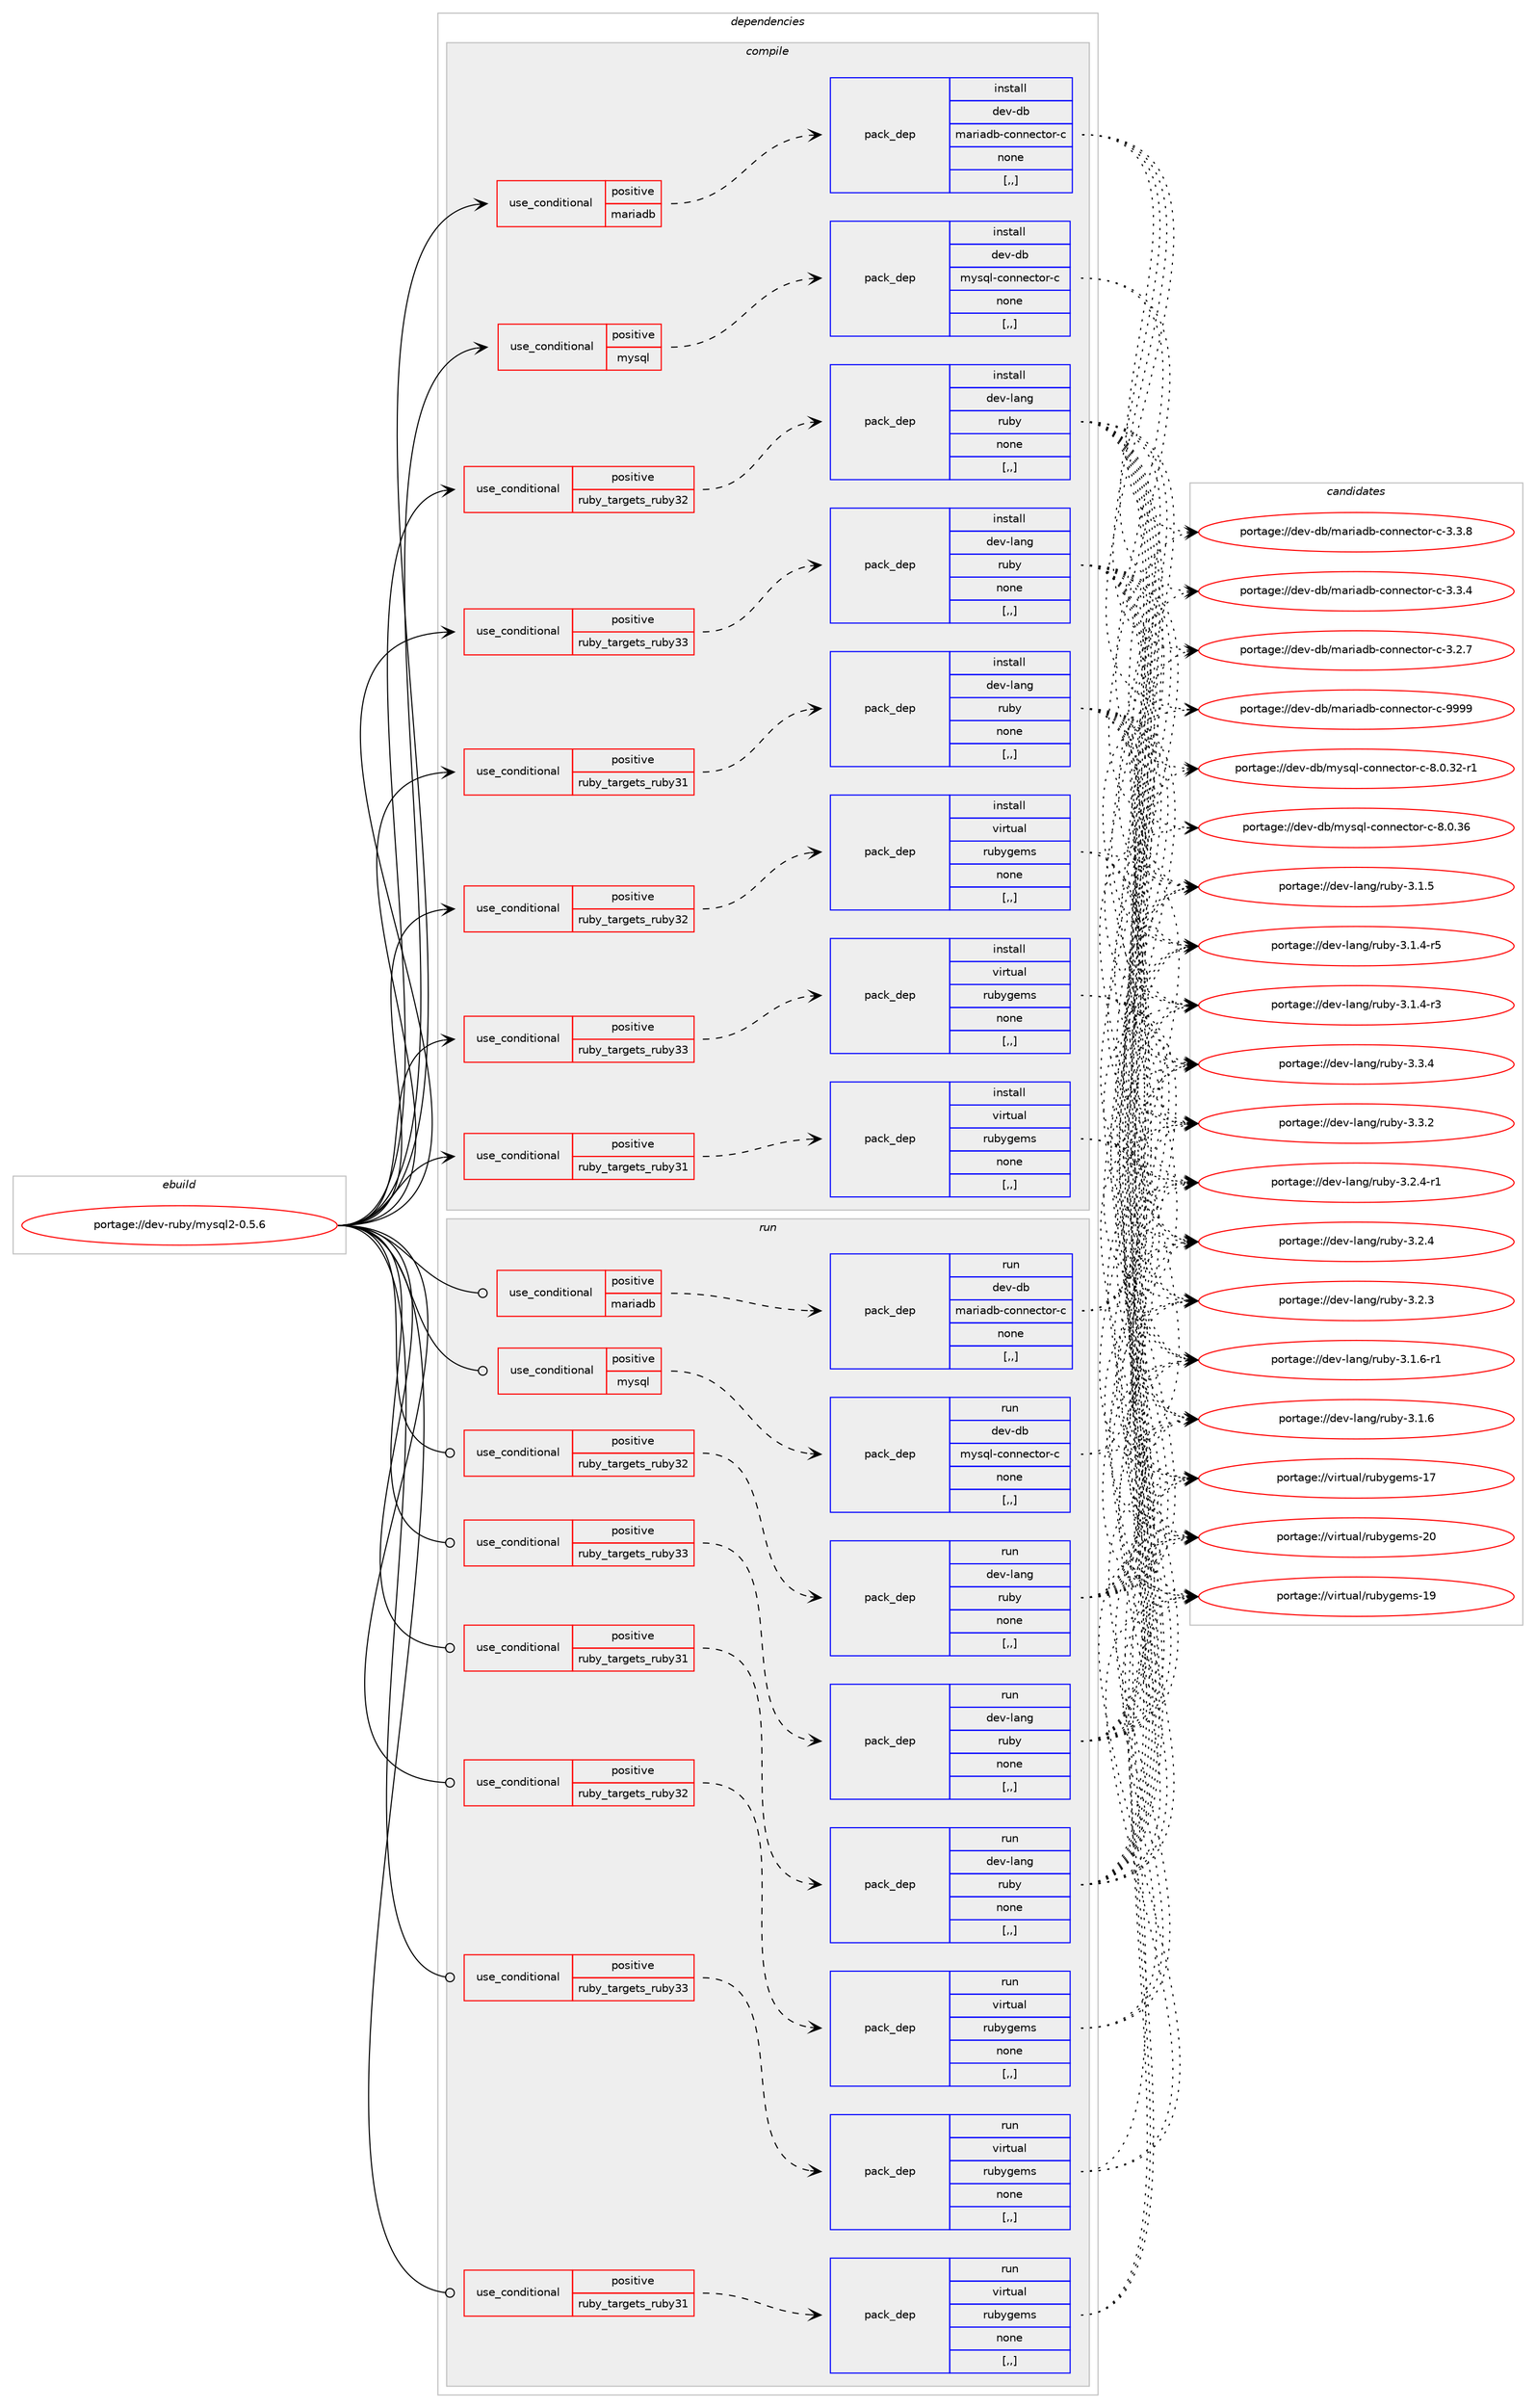 digraph prolog {

# *************
# Graph options
# *************

newrank=true;
concentrate=true;
compound=true;
graph [rankdir=LR,fontname=Helvetica,fontsize=10,ranksep=1.5];#, ranksep=2.5, nodesep=0.2];
edge  [arrowhead=vee];
node  [fontname=Helvetica,fontsize=10];

# **********
# The ebuild
# **********

subgraph cluster_leftcol {
color=gray;
label=<<i>ebuild</i>>;
id [label="portage://dev-ruby/mysql2-0.5.6", color=red, width=4, href="../dev-ruby/mysql2-0.5.6.svg"];
}

# ****************
# The dependencies
# ****************

subgraph cluster_midcol {
color=gray;
label=<<i>dependencies</i>>;
subgraph cluster_compile {
fillcolor="#eeeeee";
style=filled;
label=<<i>compile</i>>;
subgraph cond51171 {
dependency191004 [label=<<TABLE BORDER="0" CELLBORDER="1" CELLSPACING="0" CELLPADDING="4"><TR><TD ROWSPAN="3" CELLPADDING="10">use_conditional</TD></TR><TR><TD>positive</TD></TR><TR><TD>mariadb</TD></TR></TABLE>>, shape=none, color=red];
subgraph pack138487 {
dependency191005 [label=<<TABLE BORDER="0" CELLBORDER="1" CELLSPACING="0" CELLPADDING="4" WIDTH="220"><TR><TD ROWSPAN="6" CELLPADDING="30">pack_dep</TD></TR><TR><TD WIDTH="110">install</TD></TR><TR><TD>dev-db</TD></TR><TR><TD>mariadb-connector-c</TD></TR><TR><TD>none</TD></TR><TR><TD>[,,]</TD></TR></TABLE>>, shape=none, color=blue];
}
dependency191004:e -> dependency191005:w [weight=20,style="dashed",arrowhead="vee"];
}
id:e -> dependency191004:w [weight=20,style="solid",arrowhead="vee"];
subgraph cond51172 {
dependency191006 [label=<<TABLE BORDER="0" CELLBORDER="1" CELLSPACING="0" CELLPADDING="4"><TR><TD ROWSPAN="3" CELLPADDING="10">use_conditional</TD></TR><TR><TD>positive</TD></TR><TR><TD>mysql</TD></TR></TABLE>>, shape=none, color=red];
subgraph pack138488 {
dependency191007 [label=<<TABLE BORDER="0" CELLBORDER="1" CELLSPACING="0" CELLPADDING="4" WIDTH="220"><TR><TD ROWSPAN="6" CELLPADDING="30">pack_dep</TD></TR><TR><TD WIDTH="110">install</TD></TR><TR><TD>dev-db</TD></TR><TR><TD>mysql-connector-c</TD></TR><TR><TD>none</TD></TR><TR><TD>[,,]</TD></TR></TABLE>>, shape=none, color=blue];
}
dependency191006:e -> dependency191007:w [weight=20,style="dashed",arrowhead="vee"];
}
id:e -> dependency191006:w [weight=20,style="solid",arrowhead="vee"];
subgraph cond51173 {
dependency191008 [label=<<TABLE BORDER="0" CELLBORDER="1" CELLSPACING="0" CELLPADDING="4"><TR><TD ROWSPAN="3" CELLPADDING="10">use_conditional</TD></TR><TR><TD>positive</TD></TR><TR><TD>ruby_targets_ruby31</TD></TR></TABLE>>, shape=none, color=red];
subgraph pack138489 {
dependency191009 [label=<<TABLE BORDER="0" CELLBORDER="1" CELLSPACING="0" CELLPADDING="4" WIDTH="220"><TR><TD ROWSPAN="6" CELLPADDING="30">pack_dep</TD></TR><TR><TD WIDTH="110">install</TD></TR><TR><TD>dev-lang</TD></TR><TR><TD>ruby</TD></TR><TR><TD>none</TD></TR><TR><TD>[,,]</TD></TR></TABLE>>, shape=none, color=blue];
}
dependency191008:e -> dependency191009:w [weight=20,style="dashed",arrowhead="vee"];
}
id:e -> dependency191008:w [weight=20,style="solid",arrowhead="vee"];
subgraph cond51174 {
dependency191010 [label=<<TABLE BORDER="0" CELLBORDER="1" CELLSPACING="0" CELLPADDING="4"><TR><TD ROWSPAN="3" CELLPADDING="10">use_conditional</TD></TR><TR><TD>positive</TD></TR><TR><TD>ruby_targets_ruby31</TD></TR></TABLE>>, shape=none, color=red];
subgraph pack138490 {
dependency191011 [label=<<TABLE BORDER="0" CELLBORDER="1" CELLSPACING="0" CELLPADDING="4" WIDTH="220"><TR><TD ROWSPAN="6" CELLPADDING="30">pack_dep</TD></TR><TR><TD WIDTH="110">install</TD></TR><TR><TD>virtual</TD></TR><TR><TD>rubygems</TD></TR><TR><TD>none</TD></TR><TR><TD>[,,]</TD></TR></TABLE>>, shape=none, color=blue];
}
dependency191010:e -> dependency191011:w [weight=20,style="dashed",arrowhead="vee"];
}
id:e -> dependency191010:w [weight=20,style="solid",arrowhead="vee"];
subgraph cond51175 {
dependency191012 [label=<<TABLE BORDER="0" CELLBORDER="1" CELLSPACING="0" CELLPADDING="4"><TR><TD ROWSPAN="3" CELLPADDING="10">use_conditional</TD></TR><TR><TD>positive</TD></TR><TR><TD>ruby_targets_ruby32</TD></TR></TABLE>>, shape=none, color=red];
subgraph pack138491 {
dependency191013 [label=<<TABLE BORDER="0" CELLBORDER="1" CELLSPACING="0" CELLPADDING="4" WIDTH="220"><TR><TD ROWSPAN="6" CELLPADDING="30">pack_dep</TD></TR><TR><TD WIDTH="110">install</TD></TR><TR><TD>dev-lang</TD></TR><TR><TD>ruby</TD></TR><TR><TD>none</TD></TR><TR><TD>[,,]</TD></TR></TABLE>>, shape=none, color=blue];
}
dependency191012:e -> dependency191013:w [weight=20,style="dashed",arrowhead="vee"];
}
id:e -> dependency191012:w [weight=20,style="solid",arrowhead="vee"];
subgraph cond51176 {
dependency191014 [label=<<TABLE BORDER="0" CELLBORDER="1" CELLSPACING="0" CELLPADDING="4"><TR><TD ROWSPAN="3" CELLPADDING="10">use_conditional</TD></TR><TR><TD>positive</TD></TR><TR><TD>ruby_targets_ruby32</TD></TR></TABLE>>, shape=none, color=red];
subgraph pack138492 {
dependency191015 [label=<<TABLE BORDER="0" CELLBORDER="1" CELLSPACING="0" CELLPADDING="4" WIDTH="220"><TR><TD ROWSPAN="6" CELLPADDING="30">pack_dep</TD></TR><TR><TD WIDTH="110">install</TD></TR><TR><TD>virtual</TD></TR><TR><TD>rubygems</TD></TR><TR><TD>none</TD></TR><TR><TD>[,,]</TD></TR></TABLE>>, shape=none, color=blue];
}
dependency191014:e -> dependency191015:w [weight=20,style="dashed",arrowhead="vee"];
}
id:e -> dependency191014:w [weight=20,style="solid",arrowhead="vee"];
subgraph cond51177 {
dependency191016 [label=<<TABLE BORDER="0" CELLBORDER="1" CELLSPACING="0" CELLPADDING="4"><TR><TD ROWSPAN="3" CELLPADDING="10">use_conditional</TD></TR><TR><TD>positive</TD></TR><TR><TD>ruby_targets_ruby33</TD></TR></TABLE>>, shape=none, color=red];
subgraph pack138493 {
dependency191017 [label=<<TABLE BORDER="0" CELLBORDER="1" CELLSPACING="0" CELLPADDING="4" WIDTH="220"><TR><TD ROWSPAN="6" CELLPADDING="30">pack_dep</TD></TR><TR><TD WIDTH="110">install</TD></TR><TR><TD>dev-lang</TD></TR><TR><TD>ruby</TD></TR><TR><TD>none</TD></TR><TR><TD>[,,]</TD></TR></TABLE>>, shape=none, color=blue];
}
dependency191016:e -> dependency191017:w [weight=20,style="dashed",arrowhead="vee"];
}
id:e -> dependency191016:w [weight=20,style="solid",arrowhead="vee"];
subgraph cond51178 {
dependency191018 [label=<<TABLE BORDER="0" CELLBORDER="1" CELLSPACING="0" CELLPADDING="4"><TR><TD ROWSPAN="3" CELLPADDING="10">use_conditional</TD></TR><TR><TD>positive</TD></TR><TR><TD>ruby_targets_ruby33</TD></TR></TABLE>>, shape=none, color=red];
subgraph pack138494 {
dependency191019 [label=<<TABLE BORDER="0" CELLBORDER="1" CELLSPACING="0" CELLPADDING="4" WIDTH="220"><TR><TD ROWSPAN="6" CELLPADDING="30">pack_dep</TD></TR><TR><TD WIDTH="110">install</TD></TR><TR><TD>virtual</TD></TR><TR><TD>rubygems</TD></TR><TR><TD>none</TD></TR><TR><TD>[,,]</TD></TR></TABLE>>, shape=none, color=blue];
}
dependency191018:e -> dependency191019:w [weight=20,style="dashed",arrowhead="vee"];
}
id:e -> dependency191018:w [weight=20,style="solid",arrowhead="vee"];
}
subgraph cluster_compileandrun {
fillcolor="#eeeeee";
style=filled;
label=<<i>compile and run</i>>;
}
subgraph cluster_run {
fillcolor="#eeeeee";
style=filled;
label=<<i>run</i>>;
subgraph cond51179 {
dependency191020 [label=<<TABLE BORDER="0" CELLBORDER="1" CELLSPACING="0" CELLPADDING="4"><TR><TD ROWSPAN="3" CELLPADDING="10">use_conditional</TD></TR><TR><TD>positive</TD></TR><TR><TD>mariadb</TD></TR></TABLE>>, shape=none, color=red];
subgraph pack138495 {
dependency191021 [label=<<TABLE BORDER="0" CELLBORDER="1" CELLSPACING="0" CELLPADDING="4" WIDTH="220"><TR><TD ROWSPAN="6" CELLPADDING="30">pack_dep</TD></TR><TR><TD WIDTH="110">run</TD></TR><TR><TD>dev-db</TD></TR><TR><TD>mariadb-connector-c</TD></TR><TR><TD>none</TD></TR><TR><TD>[,,]</TD></TR></TABLE>>, shape=none, color=blue];
}
dependency191020:e -> dependency191021:w [weight=20,style="dashed",arrowhead="vee"];
}
id:e -> dependency191020:w [weight=20,style="solid",arrowhead="odot"];
subgraph cond51180 {
dependency191022 [label=<<TABLE BORDER="0" CELLBORDER="1" CELLSPACING="0" CELLPADDING="4"><TR><TD ROWSPAN="3" CELLPADDING="10">use_conditional</TD></TR><TR><TD>positive</TD></TR><TR><TD>mysql</TD></TR></TABLE>>, shape=none, color=red];
subgraph pack138496 {
dependency191023 [label=<<TABLE BORDER="0" CELLBORDER="1" CELLSPACING="0" CELLPADDING="4" WIDTH="220"><TR><TD ROWSPAN="6" CELLPADDING="30">pack_dep</TD></TR><TR><TD WIDTH="110">run</TD></TR><TR><TD>dev-db</TD></TR><TR><TD>mysql-connector-c</TD></TR><TR><TD>none</TD></TR><TR><TD>[,,]</TD></TR></TABLE>>, shape=none, color=blue];
}
dependency191022:e -> dependency191023:w [weight=20,style="dashed",arrowhead="vee"];
}
id:e -> dependency191022:w [weight=20,style="solid",arrowhead="odot"];
subgraph cond51181 {
dependency191024 [label=<<TABLE BORDER="0" CELLBORDER="1" CELLSPACING="0" CELLPADDING="4"><TR><TD ROWSPAN="3" CELLPADDING="10">use_conditional</TD></TR><TR><TD>positive</TD></TR><TR><TD>ruby_targets_ruby31</TD></TR></TABLE>>, shape=none, color=red];
subgraph pack138497 {
dependency191025 [label=<<TABLE BORDER="0" CELLBORDER="1" CELLSPACING="0" CELLPADDING="4" WIDTH="220"><TR><TD ROWSPAN="6" CELLPADDING="30">pack_dep</TD></TR><TR><TD WIDTH="110">run</TD></TR><TR><TD>dev-lang</TD></TR><TR><TD>ruby</TD></TR><TR><TD>none</TD></TR><TR><TD>[,,]</TD></TR></TABLE>>, shape=none, color=blue];
}
dependency191024:e -> dependency191025:w [weight=20,style="dashed",arrowhead="vee"];
}
id:e -> dependency191024:w [weight=20,style="solid",arrowhead="odot"];
subgraph cond51182 {
dependency191026 [label=<<TABLE BORDER="0" CELLBORDER="1" CELLSPACING="0" CELLPADDING="4"><TR><TD ROWSPAN="3" CELLPADDING="10">use_conditional</TD></TR><TR><TD>positive</TD></TR><TR><TD>ruby_targets_ruby31</TD></TR></TABLE>>, shape=none, color=red];
subgraph pack138498 {
dependency191027 [label=<<TABLE BORDER="0" CELLBORDER="1" CELLSPACING="0" CELLPADDING="4" WIDTH="220"><TR><TD ROWSPAN="6" CELLPADDING="30">pack_dep</TD></TR><TR><TD WIDTH="110">run</TD></TR><TR><TD>virtual</TD></TR><TR><TD>rubygems</TD></TR><TR><TD>none</TD></TR><TR><TD>[,,]</TD></TR></TABLE>>, shape=none, color=blue];
}
dependency191026:e -> dependency191027:w [weight=20,style="dashed",arrowhead="vee"];
}
id:e -> dependency191026:w [weight=20,style="solid",arrowhead="odot"];
subgraph cond51183 {
dependency191028 [label=<<TABLE BORDER="0" CELLBORDER="1" CELLSPACING="0" CELLPADDING="4"><TR><TD ROWSPAN="3" CELLPADDING="10">use_conditional</TD></TR><TR><TD>positive</TD></TR><TR><TD>ruby_targets_ruby32</TD></TR></TABLE>>, shape=none, color=red];
subgraph pack138499 {
dependency191029 [label=<<TABLE BORDER="0" CELLBORDER="1" CELLSPACING="0" CELLPADDING="4" WIDTH="220"><TR><TD ROWSPAN="6" CELLPADDING="30">pack_dep</TD></TR><TR><TD WIDTH="110">run</TD></TR><TR><TD>dev-lang</TD></TR><TR><TD>ruby</TD></TR><TR><TD>none</TD></TR><TR><TD>[,,]</TD></TR></TABLE>>, shape=none, color=blue];
}
dependency191028:e -> dependency191029:w [weight=20,style="dashed",arrowhead="vee"];
}
id:e -> dependency191028:w [weight=20,style="solid",arrowhead="odot"];
subgraph cond51184 {
dependency191030 [label=<<TABLE BORDER="0" CELLBORDER="1" CELLSPACING="0" CELLPADDING="4"><TR><TD ROWSPAN="3" CELLPADDING="10">use_conditional</TD></TR><TR><TD>positive</TD></TR><TR><TD>ruby_targets_ruby32</TD></TR></TABLE>>, shape=none, color=red];
subgraph pack138500 {
dependency191031 [label=<<TABLE BORDER="0" CELLBORDER="1" CELLSPACING="0" CELLPADDING="4" WIDTH="220"><TR><TD ROWSPAN="6" CELLPADDING="30">pack_dep</TD></TR><TR><TD WIDTH="110">run</TD></TR><TR><TD>virtual</TD></TR><TR><TD>rubygems</TD></TR><TR><TD>none</TD></TR><TR><TD>[,,]</TD></TR></TABLE>>, shape=none, color=blue];
}
dependency191030:e -> dependency191031:w [weight=20,style="dashed",arrowhead="vee"];
}
id:e -> dependency191030:w [weight=20,style="solid",arrowhead="odot"];
subgraph cond51185 {
dependency191032 [label=<<TABLE BORDER="0" CELLBORDER="1" CELLSPACING="0" CELLPADDING="4"><TR><TD ROWSPAN="3" CELLPADDING="10">use_conditional</TD></TR><TR><TD>positive</TD></TR><TR><TD>ruby_targets_ruby33</TD></TR></TABLE>>, shape=none, color=red];
subgraph pack138501 {
dependency191033 [label=<<TABLE BORDER="0" CELLBORDER="1" CELLSPACING="0" CELLPADDING="4" WIDTH="220"><TR><TD ROWSPAN="6" CELLPADDING="30">pack_dep</TD></TR><TR><TD WIDTH="110">run</TD></TR><TR><TD>dev-lang</TD></TR><TR><TD>ruby</TD></TR><TR><TD>none</TD></TR><TR><TD>[,,]</TD></TR></TABLE>>, shape=none, color=blue];
}
dependency191032:e -> dependency191033:w [weight=20,style="dashed",arrowhead="vee"];
}
id:e -> dependency191032:w [weight=20,style="solid",arrowhead="odot"];
subgraph cond51186 {
dependency191034 [label=<<TABLE BORDER="0" CELLBORDER="1" CELLSPACING="0" CELLPADDING="4"><TR><TD ROWSPAN="3" CELLPADDING="10">use_conditional</TD></TR><TR><TD>positive</TD></TR><TR><TD>ruby_targets_ruby33</TD></TR></TABLE>>, shape=none, color=red];
subgraph pack138502 {
dependency191035 [label=<<TABLE BORDER="0" CELLBORDER="1" CELLSPACING="0" CELLPADDING="4" WIDTH="220"><TR><TD ROWSPAN="6" CELLPADDING="30">pack_dep</TD></TR><TR><TD WIDTH="110">run</TD></TR><TR><TD>virtual</TD></TR><TR><TD>rubygems</TD></TR><TR><TD>none</TD></TR><TR><TD>[,,]</TD></TR></TABLE>>, shape=none, color=blue];
}
dependency191034:e -> dependency191035:w [weight=20,style="dashed",arrowhead="vee"];
}
id:e -> dependency191034:w [weight=20,style="solid",arrowhead="odot"];
}
}

# **************
# The candidates
# **************

subgraph cluster_choices {
rank=same;
color=gray;
label=<<i>candidates</i>>;

subgraph choice138487 {
color=black;
nodesep=1;
choice10010111845100984710997114105971009845991111101101019911611111445994557575757 [label="portage://dev-db/mariadb-connector-c-9999", color=red, width=4,href="../dev-db/mariadb-connector-c-9999.svg"];
choice1001011184510098471099711410597100984599111110110101991161111144599455146514656 [label="portage://dev-db/mariadb-connector-c-3.3.8", color=red, width=4,href="../dev-db/mariadb-connector-c-3.3.8.svg"];
choice1001011184510098471099711410597100984599111110110101991161111144599455146514652 [label="portage://dev-db/mariadb-connector-c-3.3.4", color=red, width=4,href="../dev-db/mariadb-connector-c-3.3.4.svg"];
choice1001011184510098471099711410597100984599111110110101991161111144599455146504655 [label="portage://dev-db/mariadb-connector-c-3.2.7", color=red, width=4,href="../dev-db/mariadb-connector-c-3.2.7.svg"];
dependency191005:e -> choice10010111845100984710997114105971009845991111101101019911611111445994557575757:w [style=dotted,weight="100"];
dependency191005:e -> choice1001011184510098471099711410597100984599111110110101991161111144599455146514656:w [style=dotted,weight="100"];
dependency191005:e -> choice1001011184510098471099711410597100984599111110110101991161111144599455146514652:w [style=dotted,weight="100"];
dependency191005:e -> choice1001011184510098471099711410597100984599111110110101991161111144599455146504655:w [style=dotted,weight="100"];
}
subgraph choice138488 {
color=black;
nodesep=1;
choice100101118451009847109121115113108459911111011010199116111114459945564648465154 [label="portage://dev-db/mysql-connector-c-8.0.36", color=red, width=4,href="../dev-db/mysql-connector-c-8.0.36.svg"];
choice1001011184510098471091211151131084599111110110101991161111144599455646484651504511449 [label="portage://dev-db/mysql-connector-c-8.0.32-r1", color=red, width=4,href="../dev-db/mysql-connector-c-8.0.32-r1.svg"];
dependency191007:e -> choice100101118451009847109121115113108459911111011010199116111114459945564648465154:w [style=dotted,weight="100"];
dependency191007:e -> choice1001011184510098471091211151131084599111110110101991161111144599455646484651504511449:w [style=dotted,weight="100"];
}
subgraph choice138489 {
color=black;
nodesep=1;
choice10010111845108971101034711411798121455146514652 [label="portage://dev-lang/ruby-3.3.4", color=red, width=4,href="../dev-lang/ruby-3.3.4.svg"];
choice10010111845108971101034711411798121455146514650 [label="portage://dev-lang/ruby-3.3.2", color=red, width=4,href="../dev-lang/ruby-3.3.2.svg"];
choice100101118451089711010347114117981214551465046524511449 [label="portage://dev-lang/ruby-3.2.4-r1", color=red, width=4,href="../dev-lang/ruby-3.2.4-r1.svg"];
choice10010111845108971101034711411798121455146504652 [label="portage://dev-lang/ruby-3.2.4", color=red, width=4,href="../dev-lang/ruby-3.2.4.svg"];
choice10010111845108971101034711411798121455146504651 [label="portage://dev-lang/ruby-3.2.3", color=red, width=4,href="../dev-lang/ruby-3.2.3.svg"];
choice100101118451089711010347114117981214551464946544511449 [label="portage://dev-lang/ruby-3.1.6-r1", color=red, width=4,href="../dev-lang/ruby-3.1.6-r1.svg"];
choice10010111845108971101034711411798121455146494654 [label="portage://dev-lang/ruby-3.1.6", color=red, width=4,href="../dev-lang/ruby-3.1.6.svg"];
choice10010111845108971101034711411798121455146494653 [label="portage://dev-lang/ruby-3.1.5", color=red, width=4,href="../dev-lang/ruby-3.1.5.svg"];
choice100101118451089711010347114117981214551464946524511453 [label="portage://dev-lang/ruby-3.1.4-r5", color=red, width=4,href="../dev-lang/ruby-3.1.4-r5.svg"];
choice100101118451089711010347114117981214551464946524511451 [label="portage://dev-lang/ruby-3.1.4-r3", color=red, width=4,href="../dev-lang/ruby-3.1.4-r3.svg"];
dependency191009:e -> choice10010111845108971101034711411798121455146514652:w [style=dotted,weight="100"];
dependency191009:e -> choice10010111845108971101034711411798121455146514650:w [style=dotted,weight="100"];
dependency191009:e -> choice100101118451089711010347114117981214551465046524511449:w [style=dotted,weight="100"];
dependency191009:e -> choice10010111845108971101034711411798121455146504652:w [style=dotted,weight="100"];
dependency191009:e -> choice10010111845108971101034711411798121455146504651:w [style=dotted,weight="100"];
dependency191009:e -> choice100101118451089711010347114117981214551464946544511449:w [style=dotted,weight="100"];
dependency191009:e -> choice10010111845108971101034711411798121455146494654:w [style=dotted,weight="100"];
dependency191009:e -> choice10010111845108971101034711411798121455146494653:w [style=dotted,weight="100"];
dependency191009:e -> choice100101118451089711010347114117981214551464946524511453:w [style=dotted,weight="100"];
dependency191009:e -> choice100101118451089711010347114117981214551464946524511451:w [style=dotted,weight="100"];
}
subgraph choice138490 {
color=black;
nodesep=1;
choice118105114116117971084711411798121103101109115455048 [label="portage://virtual/rubygems-20", color=red, width=4,href="../virtual/rubygems-20.svg"];
choice118105114116117971084711411798121103101109115454957 [label="portage://virtual/rubygems-19", color=red, width=4,href="../virtual/rubygems-19.svg"];
choice118105114116117971084711411798121103101109115454955 [label="portage://virtual/rubygems-17", color=red, width=4,href="../virtual/rubygems-17.svg"];
dependency191011:e -> choice118105114116117971084711411798121103101109115455048:w [style=dotted,weight="100"];
dependency191011:e -> choice118105114116117971084711411798121103101109115454957:w [style=dotted,weight="100"];
dependency191011:e -> choice118105114116117971084711411798121103101109115454955:w [style=dotted,weight="100"];
}
subgraph choice138491 {
color=black;
nodesep=1;
choice10010111845108971101034711411798121455146514652 [label="portage://dev-lang/ruby-3.3.4", color=red, width=4,href="../dev-lang/ruby-3.3.4.svg"];
choice10010111845108971101034711411798121455146514650 [label="portage://dev-lang/ruby-3.3.2", color=red, width=4,href="../dev-lang/ruby-3.3.2.svg"];
choice100101118451089711010347114117981214551465046524511449 [label="portage://dev-lang/ruby-3.2.4-r1", color=red, width=4,href="../dev-lang/ruby-3.2.4-r1.svg"];
choice10010111845108971101034711411798121455146504652 [label="portage://dev-lang/ruby-3.2.4", color=red, width=4,href="../dev-lang/ruby-3.2.4.svg"];
choice10010111845108971101034711411798121455146504651 [label="portage://dev-lang/ruby-3.2.3", color=red, width=4,href="../dev-lang/ruby-3.2.3.svg"];
choice100101118451089711010347114117981214551464946544511449 [label="portage://dev-lang/ruby-3.1.6-r1", color=red, width=4,href="../dev-lang/ruby-3.1.6-r1.svg"];
choice10010111845108971101034711411798121455146494654 [label="portage://dev-lang/ruby-3.1.6", color=red, width=4,href="../dev-lang/ruby-3.1.6.svg"];
choice10010111845108971101034711411798121455146494653 [label="portage://dev-lang/ruby-3.1.5", color=red, width=4,href="../dev-lang/ruby-3.1.5.svg"];
choice100101118451089711010347114117981214551464946524511453 [label="portage://dev-lang/ruby-3.1.4-r5", color=red, width=4,href="../dev-lang/ruby-3.1.4-r5.svg"];
choice100101118451089711010347114117981214551464946524511451 [label="portage://dev-lang/ruby-3.1.4-r3", color=red, width=4,href="../dev-lang/ruby-3.1.4-r3.svg"];
dependency191013:e -> choice10010111845108971101034711411798121455146514652:w [style=dotted,weight="100"];
dependency191013:e -> choice10010111845108971101034711411798121455146514650:w [style=dotted,weight="100"];
dependency191013:e -> choice100101118451089711010347114117981214551465046524511449:w [style=dotted,weight="100"];
dependency191013:e -> choice10010111845108971101034711411798121455146504652:w [style=dotted,weight="100"];
dependency191013:e -> choice10010111845108971101034711411798121455146504651:w [style=dotted,weight="100"];
dependency191013:e -> choice100101118451089711010347114117981214551464946544511449:w [style=dotted,weight="100"];
dependency191013:e -> choice10010111845108971101034711411798121455146494654:w [style=dotted,weight="100"];
dependency191013:e -> choice10010111845108971101034711411798121455146494653:w [style=dotted,weight="100"];
dependency191013:e -> choice100101118451089711010347114117981214551464946524511453:w [style=dotted,weight="100"];
dependency191013:e -> choice100101118451089711010347114117981214551464946524511451:w [style=dotted,weight="100"];
}
subgraph choice138492 {
color=black;
nodesep=1;
choice118105114116117971084711411798121103101109115455048 [label="portage://virtual/rubygems-20", color=red, width=4,href="../virtual/rubygems-20.svg"];
choice118105114116117971084711411798121103101109115454957 [label="portage://virtual/rubygems-19", color=red, width=4,href="../virtual/rubygems-19.svg"];
choice118105114116117971084711411798121103101109115454955 [label="portage://virtual/rubygems-17", color=red, width=4,href="../virtual/rubygems-17.svg"];
dependency191015:e -> choice118105114116117971084711411798121103101109115455048:w [style=dotted,weight="100"];
dependency191015:e -> choice118105114116117971084711411798121103101109115454957:w [style=dotted,weight="100"];
dependency191015:e -> choice118105114116117971084711411798121103101109115454955:w [style=dotted,weight="100"];
}
subgraph choice138493 {
color=black;
nodesep=1;
choice10010111845108971101034711411798121455146514652 [label="portage://dev-lang/ruby-3.3.4", color=red, width=4,href="../dev-lang/ruby-3.3.4.svg"];
choice10010111845108971101034711411798121455146514650 [label="portage://dev-lang/ruby-3.3.2", color=red, width=4,href="../dev-lang/ruby-3.3.2.svg"];
choice100101118451089711010347114117981214551465046524511449 [label="portage://dev-lang/ruby-3.2.4-r1", color=red, width=4,href="../dev-lang/ruby-3.2.4-r1.svg"];
choice10010111845108971101034711411798121455146504652 [label="portage://dev-lang/ruby-3.2.4", color=red, width=4,href="../dev-lang/ruby-3.2.4.svg"];
choice10010111845108971101034711411798121455146504651 [label="portage://dev-lang/ruby-3.2.3", color=red, width=4,href="../dev-lang/ruby-3.2.3.svg"];
choice100101118451089711010347114117981214551464946544511449 [label="portage://dev-lang/ruby-3.1.6-r1", color=red, width=4,href="../dev-lang/ruby-3.1.6-r1.svg"];
choice10010111845108971101034711411798121455146494654 [label="portage://dev-lang/ruby-3.1.6", color=red, width=4,href="../dev-lang/ruby-3.1.6.svg"];
choice10010111845108971101034711411798121455146494653 [label="portage://dev-lang/ruby-3.1.5", color=red, width=4,href="../dev-lang/ruby-3.1.5.svg"];
choice100101118451089711010347114117981214551464946524511453 [label="portage://dev-lang/ruby-3.1.4-r5", color=red, width=4,href="../dev-lang/ruby-3.1.4-r5.svg"];
choice100101118451089711010347114117981214551464946524511451 [label="portage://dev-lang/ruby-3.1.4-r3", color=red, width=4,href="../dev-lang/ruby-3.1.4-r3.svg"];
dependency191017:e -> choice10010111845108971101034711411798121455146514652:w [style=dotted,weight="100"];
dependency191017:e -> choice10010111845108971101034711411798121455146514650:w [style=dotted,weight="100"];
dependency191017:e -> choice100101118451089711010347114117981214551465046524511449:w [style=dotted,weight="100"];
dependency191017:e -> choice10010111845108971101034711411798121455146504652:w [style=dotted,weight="100"];
dependency191017:e -> choice10010111845108971101034711411798121455146504651:w [style=dotted,weight="100"];
dependency191017:e -> choice100101118451089711010347114117981214551464946544511449:w [style=dotted,weight="100"];
dependency191017:e -> choice10010111845108971101034711411798121455146494654:w [style=dotted,weight="100"];
dependency191017:e -> choice10010111845108971101034711411798121455146494653:w [style=dotted,weight="100"];
dependency191017:e -> choice100101118451089711010347114117981214551464946524511453:w [style=dotted,weight="100"];
dependency191017:e -> choice100101118451089711010347114117981214551464946524511451:w [style=dotted,weight="100"];
}
subgraph choice138494 {
color=black;
nodesep=1;
choice118105114116117971084711411798121103101109115455048 [label="portage://virtual/rubygems-20", color=red, width=4,href="../virtual/rubygems-20.svg"];
choice118105114116117971084711411798121103101109115454957 [label="portage://virtual/rubygems-19", color=red, width=4,href="../virtual/rubygems-19.svg"];
choice118105114116117971084711411798121103101109115454955 [label="portage://virtual/rubygems-17", color=red, width=4,href="../virtual/rubygems-17.svg"];
dependency191019:e -> choice118105114116117971084711411798121103101109115455048:w [style=dotted,weight="100"];
dependency191019:e -> choice118105114116117971084711411798121103101109115454957:w [style=dotted,weight="100"];
dependency191019:e -> choice118105114116117971084711411798121103101109115454955:w [style=dotted,weight="100"];
}
subgraph choice138495 {
color=black;
nodesep=1;
choice10010111845100984710997114105971009845991111101101019911611111445994557575757 [label="portage://dev-db/mariadb-connector-c-9999", color=red, width=4,href="../dev-db/mariadb-connector-c-9999.svg"];
choice1001011184510098471099711410597100984599111110110101991161111144599455146514656 [label="portage://dev-db/mariadb-connector-c-3.3.8", color=red, width=4,href="../dev-db/mariadb-connector-c-3.3.8.svg"];
choice1001011184510098471099711410597100984599111110110101991161111144599455146514652 [label="portage://dev-db/mariadb-connector-c-3.3.4", color=red, width=4,href="../dev-db/mariadb-connector-c-3.3.4.svg"];
choice1001011184510098471099711410597100984599111110110101991161111144599455146504655 [label="portage://dev-db/mariadb-connector-c-3.2.7", color=red, width=4,href="../dev-db/mariadb-connector-c-3.2.7.svg"];
dependency191021:e -> choice10010111845100984710997114105971009845991111101101019911611111445994557575757:w [style=dotted,weight="100"];
dependency191021:e -> choice1001011184510098471099711410597100984599111110110101991161111144599455146514656:w [style=dotted,weight="100"];
dependency191021:e -> choice1001011184510098471099711410597100984599111110110101991161111144599455146514652:w [style=dotted,weight="100"];
dependency191021:e -> choice1001011184510098471099711410597100984599111110110101991161111144599455146504655:w [style=dotted,weight="100"];
}
subgraph choice138496 {
color=black;
nodesep=1;
choice100101118451009847109121115113108459911111011010199116111114459945564648465154 [label="portage://dev-db/mysql-connector-c-8.0.36", color=red, width=4,href="../dev-db/mysql-connector-c-8.0.36.svg"];
choice1001011184510098471091211151131084599111110110101991161111144599455646484651504511449 [label="portage://dev-db/mysql-connector-c-8.0.32-r1", color=red, width=4,href="../dev-db/mysql-connector-c-8.0.32-r1.svg"];
dependency191023:e -> choice100101118451009847109121115113108459911111011010199116111114459945564648465154:w [style=dotted,weight="100"];
dependency191023:e -> choice1001011184510098471091211151131084599111110110101991161111144599455646484651504511449:w [style=dotted,weight="100"];
}
subgraph choice138497 {
color=black;
nodesep=1;
choice10010111845108971101034711411798121455146514652 [label="portage://dev-lang/ruby-3.3.4", color=red, width=4,href="../dev-lang/ruby-3.3.4.svg"];
choice10010111845108971101034711411798121455146514650 [label="portage://dev-lang/ruby-3.3.2", color=red, width=4,href="../dev-lang/ruby-3.3.2.svg"];
choice100101118451089711010347114117981214551465046524511449 [label="portage://dev-lang/ruby-3.2.4-r1", color=red, width=4,href="../dev-lang/ruby-3.2.4-r1.svg"];
choice10010111845108971101034711411798121455146504652 [label="portage://dev-lang/ruby-3.2.4", color=red, width=4,href="../dev-lang/ruby-3.2.4.svg"];
choice10010111845108971101034711411798121455146504651 [label="portage://dev-lang/ruby-3.2.3", color=red, width=4,href="../dev-lang/ruby-3.2.3.svg"];
choice100101118451089711010347114117981214551464946544511449 [label="portage://dev-lang/ruby-3.1.6-r1", color=red, width=4,href="../dev-lang/ruby-3.1.6-r1.svg"];
choice10010111845108971101034711411798121455146494654 [label="portage://dev-lang/ruby-3.1.6", color=red, width=4,href="../dev-lang/ruby-3.1.6.svg"];
choice10010111845108971101034711411798121455146494653 [label="portage://dev-lang/ruby-3.1.5", color=red, width=4,href="../dev-lang/ruby-3.1.5.svg"];
choice100101118451089711010347114117981214551464946524511453 [label="portage://dev-lang/ruby-3.1.4-r5", color=red, width=4,href="../dev-lang/ruby-3.1.4-r5.svg"];
choice100101118451089711010347114117981214551464946524511451 [label="portage://dev-lang/ruby-3.1.4-r3", color=red, width=4,href="../dev-lang/ruby-3.1.4-r3.svg"];
dependency191025:e -> choice10010111845108971101034711411798121455146514652:w [style=dotted,weight="100"];
dependency191025:e -> choice10010111845108971101034711411798121455146514650:w [style=dotted,weight="100"];
dependency191025:e -> choice100101118451089711010347114117981214551465046524511449:w [style=dotted,weight="100"];
dependency191025:e -> choice10010111845108971101034711411798121455146504652:w [style=dotted,weight="100"];
dependency191025:e -> choice10010111845108971101034711411798121455146504651:w [style=dotted,weight="100"];
dependency191025:e -> choice100101118451089711010347114117981214551464946544511449:w [style=dotted,weight="100"];
dependency191025:e -> choice10010111845108971101034711411798121455146494654:w [style=dotted,weight="100"];
dependency191025:e -> choice10010111845108971101034711411798121455146494653:w [style=dotted,weight="100"];
dependency191025:e -> choice100101118451089711010347114117981214551464946524511453:w [style=dotted,weight="100"];
dependency191025:e -> choice100101118451089711010347114117981214551464946524511451:w [style=dotted,weight="100"];
}
subgraph choice138498 {
color=black;
nodesep=1;
choice118105114116117971084711411798121103101109115455048 [label="portage://virtual/rubygems-20", color=red, width=4,href="../virtual/rubygems-20.svg"];
choice118105114116117971084711411798121103101109115454957 [label="portage://virtual/rubygems-19", color=red, width=4,href="../virtual/rubygems-19.svg"];
choice118105114116117971084711411798121103101109115454955 [label="portage://virtual/rubygems-17", color=red, width=4,href="../virtual/rubygems-17.svg"];
dependency191027:e -> choice118105114116117971084711411798121103101109115455048:w [style=dotted,weight="100"];
dependency191027:e -> choice118105114116117971084711411798121103101109115454957:w [style=dotted,weight="100"];
dependency191027:e -> choice118105114116117971084711411798121103101109115454955:w [style=dotted,weight="100"];
}
subgraph choice138499 {
color=black;
nodesep=1;
choice10010111845108971101034711411798121455146514652 [label="portage://dev-lang/ruby-3.3.4", color=red, width=4,href="../dev-lang/ruby-3.3.4.svg"];
choice10010111845108971101034711411798121455146514650 [label="portage://dev-lang/ruby-3.3.2", color=red, width=4,href="../dev-lang/ruby-3.3.2.svg"];
choice100101118451089711010347114117981214551465046524511449 [label="portage://dev-lang/ruby-3.2.4-r1", color=red, width=4,href="../dev-lang/ruby-3.2.4-r1.svg"];
choice10010111845108971101034711411798121455146504652 [label="portage://dev-lang/ruby-3.2.4", color=red, width=4,href="../dev-lang/ruby-3.2.4.svg"];
choice10010111845108971101034711411798121455146504651 [label="portage://dev-lang/ruby-3.2.3", color=red, width=4,href="../dev-lang/ruby-3.2.3.svg"];
choice100101118451089711010347114117981214551464946544511449 [label="portage://dev-lang/ruby-3.1.6-r1", color=red, width=4,href="../dev-lang/ruby-3.1.6-r1.svg"];
choice10010111845108971101034711411798121455146494654 [label="portage://dev-lang/ruby-3.1.6", color=red, width=4,href="../dev-lang/ruby-3.1.6.svg"];
choice10010111845108971101034711411798121455146494653 [label="portage://dev-lang/ruby-3.1.5", color=red, width=4,href="../dev-lang/ruby-3.1.5.svg"];
choice100101118451089711010347114117981214551464946524511453 [label="portage://dev-lang/ruby-3.1.4-r5", color=red, width=4,href="../dev-lang/ruby-3.1.4-r5.svg"];
choice100101118451089711010347114117981214551464946524511451 [label="portage://dev-lang/ruby-3.1.4-r3", color=red, width=4,href="../dev-lang/ruby-3.1.4-r3.svg"];
dependency191029:e -> choice10010111845108971101034711411798121455146514652:w [style=dotted,weight="100"];
dependency191029:e -> choice10010111845108971101034711411798121455146514650:w [style=dotted,weight="100"];
dependency191029:e -> choice100101118451089711010347114117981214551465046524511449:w [style=dotted,weight="100"];
dependency191029:e -> choice10010111845108971101034711411798121455146504652:w [style=dotted,weight="100"];
dependency191029:e -> choice10010111845108971101034711411798121455146504651:w [style=dotted,weight="100"];
dependency191029:e -> choice100101118451089711010347114117981214551464946544511449:w [style=dotted,weight="100"];
dependency191029:e -> choice10010111845108971101034711411798121455146494654:w [style=dotted,weight="100"];
dependency191029:e -> choice10010111845108971101034711411798121455146494653:w [style=dotted,weight="100"];
dependency191029:e -> choice100101118451089711010347114117981214551464946524511453:w [style=dotted,weight="100"];
dependency191029:e -> choice100101118451089711010347114117981214551464946524511451:w [style=dotted,weight="100"];
}
subgraph choice138500 {
color=black;
nodesep=1;
choice118105114116117971084711411798121103101109115455048 [label="portage://virtual/rubygems-20", color=red, width=4,href="../virtual/rubygems-20.svg"];
choice118105114116117971084711411798121103101109115454957 [label="portage://virtual/rubygems-19", color=red, width=4,href="../virtual/rubygems-19.svg"];
choice118105114116117971084711411798121103101109115454955 [label="portage://virtual/rubygems-17", color=red, width=4,href="../virtual/rubygems-17.svg"];
dependency191031:e -> choice118105114116117971084711411798121103101109115455048:w [style=dotted,weight="100"];
dependency191031:e -> choice118105114116117971084711411798121103101109115454957:w [style=dotted,weight="100"];
dependency191031:e -> choice118105114116117971084711411798121103101109115454955:w [style=dotted,weight="100"];
}
subgraph choice138501 {
color=black;
nodesep=1;
choice10010111845108971101034711411798121455146514652 [label="portage://dev-lang/ruby-3.3.4", color=red, width=4,href="../dev-lang/ruby-3.3.4.svg"];
choice10010111845108971101034711411798121455146514650 [label="portage://dev-lang/ruby-3.3.2", color=red, width=4,href="../dev-lang/ruby-3.3.2.svg"];
choice100101118451089711010347114117981214551465046524511449 [label="portage://dev-lang/ruby-3.2.4-r1", color=red, width=4,href="../dev-lang/ruby-3.2.4-r1.svg"];
choice10010111845108971101034711411798121455146504652 [label="portage://dev-lang/ruby-3.2.4", color=red, width=4,href="../dev-lang/ruby-3.2.4.svg"];
choice10010111845108971101034711411798121455146504651 [label="portage://dev-lang/ruby-3.2.3", color=red, width=4,href="../dev-lang/ruby-3.2.3.svg"];
choice100101118451089711010347114117981214551464946544511449 [label="portage://dev-lang/ruby-3.1.6-r1", color=red, width=4,href="../dev-lang/ruby-3.1.6-r1.svg"];
choice10010111845108971101034711411798121455146494654 [label="portage://dev-lang/ruby-3.1.6", color=red, width=4,href="../dev-lang/ruby-3.1.6.svg"];
choice10010111845108971101034711411798121455146494653 [label="portage://dev-lang/ruby-3.1.5", color=red, width=4,href="../dev-lang/ruby-3.1.5.svg"];
choice100101118451089711010347114117981214551464946524511453 [label="portage://dev-lang/ruby-3.1.4-r5", color=red, width=4,href="../dev-lang/ruby-3.1.4-r5.svg"];
choice100101118451089711010347114117981214551464946524511451 [label="portage://dev-lang/ruby-3.1.4-r3", color=red, width=4,href="../dev-lang/ruby-3.1.4-r3.svg"];
dependency191033:e -> choice10010111845108971101034711411798121455146514652:w [style=dotted,weight="100"];
dependency191033:e -> choice10010111845108971101034711411798121455146514650:w [style=dotted,weight="100"];
dependency191033:e -> choice100101118451089711010347114117981214551465046524511449:w [style=dotted,weight="100"];
dependency191033:e -> choice10010111845108971101034711411798121455146504652:w [style=dotted,weight="100"];
dependency191033:e -> choice10010111845108971101034711411798121455146504651:w [style=dotted,weight="100"];
dependency191033:e -> choice100101118451089711010347114117981214551464946544511449:w [style=dotted,weight="100"];
dependency191033:e -> choice10010111845108971101034711411798121455146494654:w [style=dotted,weight="100"];
dependency191033:e -> choice10010111845108971101034711411798121455146494653:w [style=dotted,weight="100"];
dependency191033:e -> choice100101118451089711010347114117981214551464946524511453:w [style=dotted,weight="100"];
dependency191033:e -> choice100101118451089711010347114117981214551464946524511451:w [style=dotted,weight="100"];
}
subgraph choice138502 {
color=black;
nodesep=1;
choice118105114116117971084711411798121103101109115455048 [label="portage://virtual/rubygems-20", color=red, width=4,href="../virtual/rubygems-20.svg"];
choice118105114116117971084711411798121103101109115454957 [label="portage://virtual/rubygems-19", color=red, width=4,href="../virtual/rubygems-19.svg"];
choice118105114116117971084711411798121103101109115454955 [label="portage://virtual/rubygems-17", color=red, width=4,href="../virtual/rubygems-17.svg"];
dependency191035:e -> choice118105114116117971084711411798121103101109115455048:w [style=dotted,weight="100"];
dependency191035:e -> choice118105114116117971084711411798121103101109115454957:w [style=dotted,weight="100"];
dependency191035:e -> choice118105114116117971084711411798121103101109115454955:w [style=dotted,weight="100"];
}
}

}
